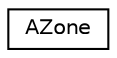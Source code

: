 digraph G
{
  edge [fontname="Helvetica",fontsize="10",labelfontname="Helvetica",labelfontsize="10"];
  node [fontname="Helvetica",fontsize="10",shape=record];
  rankdir=LR;
  Node1 [label="AZone",height=0.2,width=0.4,color="black", fillcolor="white", style="filled",URL="$d8/dfd/structAZone.html"];
}
